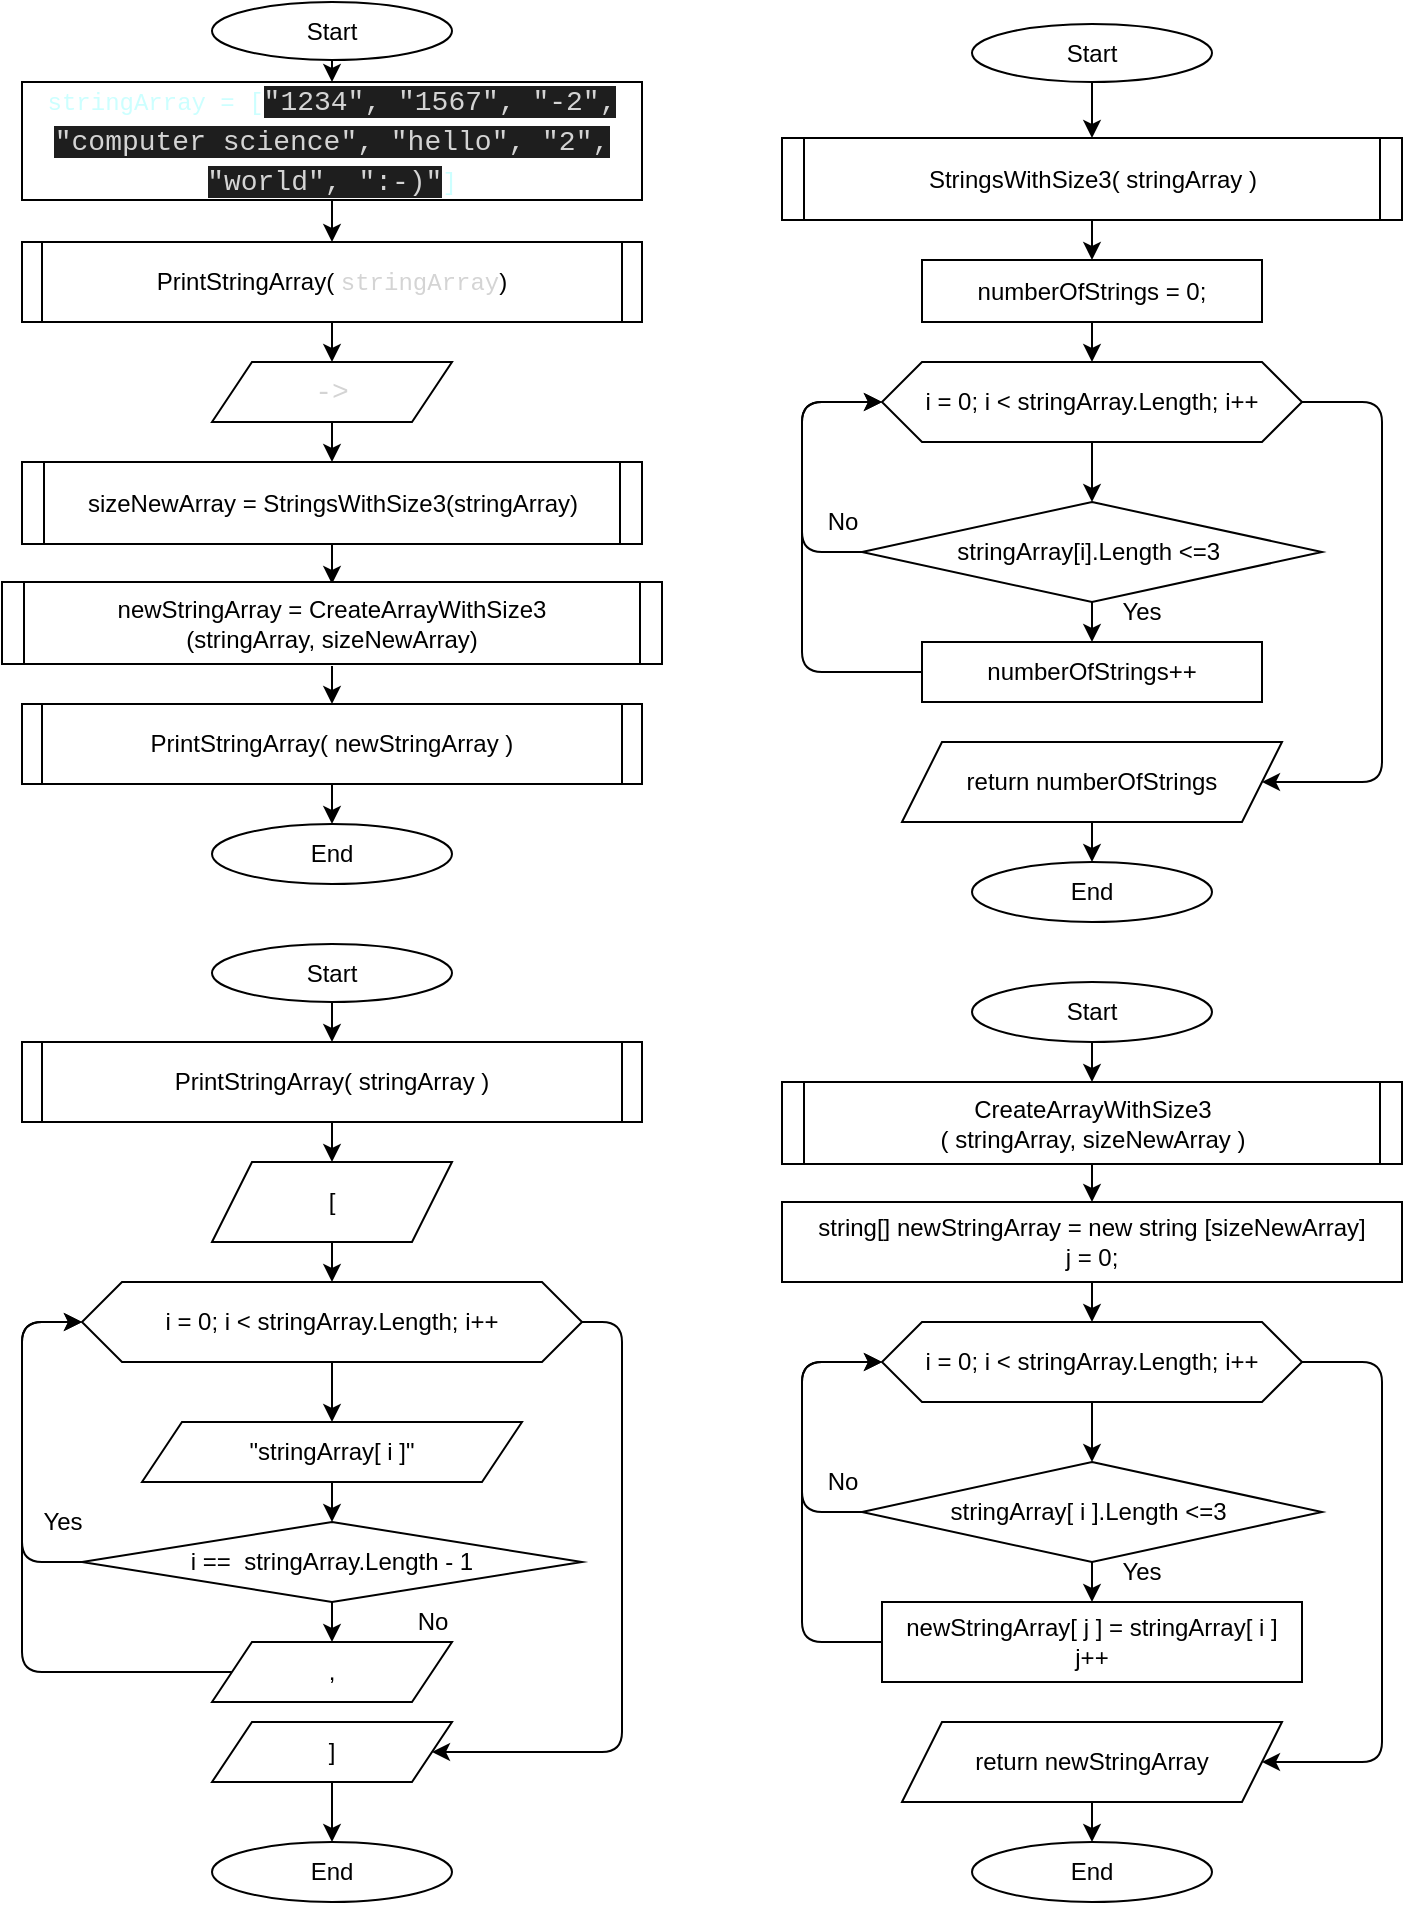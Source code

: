 <mxfile>
    <diagram id="A6qKz853pdkCeLEr18xp" name="Страница 1">
        <mxGraphModel dx="1358" dy="1800" grid="1" gridSize="10" guides="1" tooltips="1" connect="1" arrows="1" fold="1" page="1" pageScale="1" pageWidth="827" pageHeight="1169" math="0" shadow="0">
            <root>
                <mxCell id="0"/>
                <mxCell id="1" parent="0"/>
                <mxCell id="2" value="" style="edgeStyle=none;html=1;" parent="1" source="3" target="5" edge="1">
                    <mxGeometry relative="1" as="geometry"/>
                </mxCell>
                <mxCell id="3" value="Start" style="ellipse;whiteSpace=wrap;html=1;" parent="1" vertex="1">
                    <mxGeometry x="175" y="-1150" width="120" height="29" as="geometry"/>
                </mxCell>
                <mxCell id="4" value="" style="edgeStyle=none;html=1;fontSize=12;" parent="1" source="5" target="73" edge="1">
                    <mxGeometry relative="1" as="geometry"/>
                </mxCell>
                <mxCell id="5" value="&lt;div style=&quot;font-family: &amp;#34;consolas&amp;#34; , &amp;#34;courier new&amp;#34; , monospace ; line-height: 19px&quot;&gt;&lt;font style=&quot;font-size: 12px&quot; color=&quot;#ccffff&quot;&gt;stringArray = [&lt;/font&gt;&lt;span style=&quot;background-color: rgb(30 , 30 , 30) ; color: rgb(212 , 212 , 212) ; font-family: &amp;#34;consolas&amp;#34; , &amp;#34;courier new&amp;#34; , monospace ; font-size: 14px&quot;&gt;&quot;1234&quot;, &quot;1567&quot;, &quot;-2&quot;, &quot;computer science&quot;,&amp;nbsp;&lt;/span&gt;&lt;span style=&quot;background-color: rgb(30 , 30 , 30) ; color: rgb(212 , 212 , 212) ; font-family: &amp;#34;consolas&amp;#34; , &amp;#34;courier new&amp;#34; , monospace ; font-size: 14px&quot;&gt;&quot;hello&quot;, &quot;2&quot;, &quot;world&quot;, &quot;:-)&quot;&lt;/span&gt;&lt;span style=&quot;color: rgb(204 , 255 , 255)&quot;&gt;]&lt;/span&gt;&lt;/div&gt;" style="whiteSpace=wrap;html=1;" parent="1" vertex="1">
                    <mxGeometry x="80" y="-1110" width="310" height="59" as="geometry"/>
                </mxCell>
                <mxCell id="6" value="" style="edgeStyle=none;html=1;fontSize=12;" parent="1" source="7" edge="1">
                    <mxGeometry relative="1" as="geometry">
                        <mxPoint x="235" y="-859" as="targetPoint"/>
                    </mxGeometry>
                </mxCell>
                <mxCell id="7" value="sizeNewArray = StringsWithSize3(stringArray)" style="shape=process;whiteSpace=wrap;html=1;backgroundOutline=1;size=0.034;" parent="1" vertex="1">
                    <mxGeometry x="80" y="-920" width="310" height="41" as="geometry"/>
                </mxCell>
                <mxCell id="8" value="" style="edgeStyle=none;html=1;fontSize=12;" parent="1" source="9" target="15" edge="1">
                    <mxGeometry relative="1" as="geometry"/>
                </mxCell>
                <mxCell id="78" value="" style="edgeStyle=none;html=1;entryX=0.5;entryY=0;entryDx=0;entryDy=0;" edge="1" parent="1" source="77" target="9">
                    <mxGeometry relative="1" as="geometry"/>
                </mxCell>
                <mxCell id="9" value="StringsWithSize3( stringArray )" style="shape=process;whiteSpace=wrap;html=1;backgroundOutline=1;size=0.034;" parent="1" vertex="1">
                    <mxGeometry x="460" y="-1082" width="310" height="41" as="geometry"/>
                </mxCell>
                <mxCell id="14" value="" style="edgeStyle=none;html=1;fontSize=12;" parent="1" source="15" target="18" edge="1">
                    <mxGeometry relative="1" as="geometry"/>
                </mxCell>
                <mxCell id="15" value="numberOfStrings = 0;" style="whiteSpace=wrap;html=1;" parent="1" vertex="1">
                    <mxGeometry x="530" y="-1021" width="170" height="31" as="geometry"/>
                </mxCell>
                <mxCell id="16" value="" style="edgeStyle=none;html=1;fontSize=12;" parent="1" source="18" target="21" edge="1">
                    <mxGeometry relative="1" as="geometry"/>
                </mxCell>
                <mxCell id="17" value="" style="edgeStyle=none;html=1;fontSize=12;" parent="1" source="18" target="27" edge="1">
                    <mxGeometry relative="1" as="geometry">
                        <Array as="points">
                            <mxPoint x="760" y="-950"/>
                            <mxPoint x="760" y="-860"/>
                            <mxPoint x="760" y="-760"/>
                        </Array>
                    </mxGeometry>
                </mxCell>
                <mxCell id="18" value="i = 0; i &amp;lt; stringArray.Length; i++" style="shape=hexagon;perimeter=hexagonPerimeter2;whiteSpace=wrap;html=1;fixedSize=1;labelBackgroundColor=none;fontSize=12;" parent="1" vertex="1">
                    <mxGeometry x="510" y="-970" width="210" height="40" as="geometry"/>
                </mxCell>
                <mxCell id="19" value="" style="edgeStyle=none;html=1;fontSize=12;" parent="1" source="21" target="23" edge="1">
                    <mxGeometry relative="1" as="geometry"/>
                </mxCell>
                <mxCell id="20" style="edgeStyle=none;html=1;fontSize=12;exitX=0;exitY=0.5;exitDx=0;exitDy=0;entryX=0;entryY=0.5;entryDx=0;entryDy=0;" parent="1" source="21" target="18" edge="1">
                    <mxGeometry relative="1" as="geometry">
                        <mxPoint x="500" y="-950" as="targetPoint"/>
                        <Array as="points">
                            <mxPoint x="470" y="-875"/>
                            <mxPoint x="470" y="-950"/>
                        </Array>
                    </mxGeometry>
                </mxCell>
                <mxCell id="21" value="stringArray[i].Length &amp;lt;=3&amp;nbsp;" style="rhombus;whiteSpace=wrap;html=1;labelBackgroundColor=none;" parent="1" vertex="1">
                    <mxGeometry x="500" y="-900" width="230" height="50" as="geometry"/>
                </mxCell>
                <mxCell id="22" style="edgeStyle=none;html=1;entryX=0;entryY=0.5;entryDx=0;entryDy=0;fontSize=12;exitX=0;exitY=0.5;exitDx=0;exitDy=0;" parent="1" source="23" target="18" edge="1">
                    <mxGeometry relative="1" as="geometry">
                        <Array as="points">
                            <mxPoint x="470" y="-815"/>
                            <mxPoint x="470" y="-860"/>
                            <mxPoint x="470" y="-910"/>
                            <mxPoint x="470" y="-950"/>
                        </Array>
                    </mxGeometry>
                </mxCell>
                <mxCell id="23" value="&lt;span&gt;numberOfStrings++&lt;/span&gt;" style="whiteSpace=wrap;html=1;labelBackgroundColor=none;" parent="1" vertex="1">
                    <mxGeometry x="530" y="-830" width="170" height="30" as="geometry"/>
                </mxCell>
                <mxCell id="24" value="Yes" style="text;html=1;strokeColor=none;fillColor=none;align=center;verticalAlign=middle;whiteSpace=wrap;rounded=0;labelBackgroundColor=none;fontSize=12;" parent="1" vertex="1">
                    <mxGeometry x="610" y="-860" width="60" height="30" as="geometry"/>
                </mxCell>
                <mxCell id="25" value="No" style="text;html=1;align=center;verticalAlign=middle;resizable=0;points=[];autosize=1;strokeColor=none;fillColor=none;fontSize=12;" parent="1" vertex="1">
                    <mxGeometry x="475" y="-900" width="30" height="20" as="geometry"/>
                </mxCell>
                <mxCell id="26" value="" style="edgeStyle=none;html=1;fontSize=12;" parent="1" source="27" target="33" edge="1">
                    <mxGeometry relative="1" as="geometry"/>
                </mxCell>
                <mxCell id="27" value="return numberOfStrings" style="shape=parallelogram;perimeter=parallelogramPerimeter;whiteSpace=wrap;html=1;fixedSize=1;labelBackgroundColor=none;" parent="1" vertex="1">
                    <mxGeometry x="520" y="-780" width="190" height="40" as="geometry"/>
                </mxCell>
                <mxCell id="28" value="" style="edgeStyle=none;html=1;fontSize=12;" parent="1" source="29" target="37" edge="1">
                    <mxGeometry relative="1" as="geometry"/>
                </mxCell>
                <mxCell id="29" value="CreateArrayWithSize3&lt;br&gt;( stringArray, sizeNewArray )" style="shape=process;whiteSpace=wrap;html=1;backgroundOutline=1;size=0.034;" parent="1" vertex="1">
                    <mxGeometry x="460" y="-610" width="310" height="41" as="geometry"/>
                </mxCell>
                <mxCell id="33" value="End" style="ellipse;whiteSpace=wrap;html=1;" parent="1" vertex="1">
                    <mxGeometry x="555" y="-720" width="120" height="30" as="geometry"/>
                </mxCell>
                <mxCell id="34" value="" style="edgeStyle=none;html=1;fontSize=12;" parent="1" source="35" target="29" edge="1">
                    <mxGeometry relative="1" as="geometry"/>
                </mxCell>
                <mxCell id="35" value="Start" style="ellipse;whiteSpace=wrap;html=1;" parent="1" vertex="1">
                    <mxGeometry x="555" y="-660" width="120" height="30" as="geometry"/>
                </mxCell>
                <mxCell id="36" value="" style="edgeStyle=none;html=1;fontSize=12;" parent="1" source="37" target="40" edge="1">
                    <mxGeometry relative="1" as="geometry"/>
                </mxCell>
                <mxCell id="37" value="&lt;span&gt;string[] newStringArray = new string [&lt;/span&gt;sizeNewArray&lt;span&gt;]&lt;br&gt;j = 0;&lt;br&gt;&lt;/span&gt;" style="whiteSpace=wrap;html=1;" parent="1" vertex="1">
                    <mxGeometry x="460" y="-550" width="310" height="40" as="geometry"/>
                </mxCell>
                <mxCell id="38" value="" style="edgeStyle=none;html=1;fontSize=12;" parent="1" source="40" target="43" edge="1">
                    <mxGeometry relative="1" as="geometry"/>
                </mxCell>
                <mxCell id="39" value="" style="edgeStyle=none;html=1;fontSize=12;" parent="1" source="40" target="49" edge="1">
                    <mxGeometry relative="1" as="geometry">
                        <Array as="points">
                            <mxPoint x="760" y="-470"/>
                            <mxPoint x="760" y="-380"/>
                            <mxPoint x="760" y="-270"/>
                        </Array>
                    </mxGeometry>
                </mxCell>
                <mxCell id="40" value="i = 0; i &amp;lt; stringArray.Length; i++" style="shape=hexagon;perimeter=hexagonPerimeter2;whiteSpace=wrap;html=1;fixedSize=1;labelBackgroundColor=none;fontSize=12;" parent="1" vertex="1">
                    <mxGeometry x="510" y="-490" width="210" height="40" as="geometry"/>
                </mxCell>
                <mxCell id="41" value="" style="edgeStyle=none;html=1;fontSize=12;" parent="1" source="43" target="45" edge="1">
                    <mxGeometry relative="1" as="geometry"/>
                </mxCell>
                <mxCell id="42" style="edgeStyle=none;html=1;fontSize=12;exitX=0;exitY=0.5;exitDx=0;exitDy=0;entryX=0;entryY=0.5;entryDx=0;entryDy=0;" parent="1" source="43" target="40" edge="1">
                    <mxGeometry relative="1" as="geometry">
                        <mxPoint x="500" y="-470" as="targetPoint"/>
                        <Array as="points">
                            <mxPoint x="470" y="-395"/>
                            <mxPoint x="470" y="-470"/>
                        </Array>
                    </mxGeometry>
                </mxCell>
                <mxCell id="43" value="stringArray[ i ].Length &amp;lt;=3&amp;nbsp;" style="rhombus;whiteSpace=wrap;html=1;labelBackgroundColor=none;" parent="1" vertex="1">
                    <mxGeometry x="500" y="-420" width="230" height="50" as="geometry"/>
                </mxCell>
                <mxCell id="44" style="edgeStyle=none;html=1;entryX=0;entryY=0.5;entryDx=0;entryDy=0;fontSize=12;exitX=0;exitY=0.5;exitDx=0;exitDy=0;" parent="1" source="45" target="40" edge="1">
                    <mxGeometry relative="1" as="geometry">
                        <Array as="points">
                            <mxPoint x="470" y="-330"/>
                            <mxPoint x="470" y="-380"/>
                            <mxPoint x="470" y="-430"/>
                            <mxPoint x="470" y="-470"/>
                        </Array>
                    </mxGeometry>
                </mxCell>
                <mxCell id="45" value="newStringArray[ j ] = stringArray[ i ]&lt;br&gt;j++" style="whiteSpace=wrap;html=1;labelBackgroundColor=none;" parent="1" vertex="1">
                    <mxGeometry x="510" y="-350" width="210" height="40" as="geometry"/>
                </mxCell>
                <mxCell id="46" value="Yes" style="text;html=1;strokeColor=none;fillColor=none;align=center;verticalAlign=middle;whiteSpace=wrap;rounded=0;labelBackgroundColor=none;fontSize=12;" parent="1" vertex="1">
                    <mxGeometry x="610" y="-380" width="60" height="30" as="geometry"/>
                </mxCell>
                <mxCell id="47" value="No" style="text;html=1;align=center;verticalAlign=middle;resizable=0;points=[];autosize=1;strokeColor=none;fillColor=none;fontSize=12;" parent="1" vertex="1">
                    <mxGeometry x="475" y="-420" width="30" height="20" as="geometry"/>
                </mxCell>
                <mxCell id="48" value="" style="edgeStyle=none;html=1;fontSize=12;" parent="1" source="49" target="54" edge="1">
                    <mxGeometry relative="1" as="geometry"/>
                </mxCell>
                <mxCell id="49" value="return newStringArray" style="shape=parallelogram;perimeter=parallelogramPerimeter;whiteSpace=wrap;html=1;fixedSize=1;labelBackgroundColor=none;" parent="1" vertex="1">
                    <mxGeometry x="520" y="-290" width="190" height="40" as="geometry"/>
                </mxCell>
                <mxCell id="54" value="End" style="ellipse;whiteSpace=wrap;html=1;" parent="1" vertex="1">
                    <mxGeometry x="555" y="-230" width="120" height="30" as="geometry"/>
                </mxCell>
                <mxCell id="72" value="" style="edgeStyle=none;html=1;fontSize=12;" parent="1" source="73" target="75" edge="1">
                    <mxGeometry relative="1" as="geometry"/>
                </mxCell>
                <mxCell id="73" value="PrintStringArray(&amp;nbsp;&lt;span style=&quot;color: rgb(212 , 212 , 212) ; font-family: &amp;#34;consolas&amp;#34; , &amp;#34;courier new&amp;#34; , monospace&quot;&gt;stringArray&lt;/span&gt;)" style="shape=process;whiteSpace=wrap;html=1;backgroundOutline=1;size=0.032;" parent="1" vertex="1">
                    <mxGeometry x="80" y="-1030" width="310" height="40" as="geometry"/>
                </mxCell>
                <mxCell id="79" value="" style="edgeStyle=none;html=1;entryX=0.5;entryY=0;entryDx=0;entryDy=0;" edge="1" parent="1" source="75" target="7">
                    <mxGeometry relative="1" as="geometry">
                        <mxPoint x="235" y="-930" as="targetPoint"/>
                    </mxGeometry>
                </mxCell>
                <mxCell id="75" value="&lt;div style=&quot;color: rgb(212 , 212 , 212) ; font-family: &amp;#34;consolas&amp;#34; , &amp;#34;courier new&amp;#34; , monospace ; font-size: 14px ; line-height: 19px&quot;&gt;&amp;nbsp;-&amp;gt;&amp;nbsp;&lt;/div&gt;" style="shape=parallelogram;perimeter=parallelogramPerimeter;whiteSpace=wrap;html=1;fixedSize=1;labelBackgroundColor=none;fontSize=12;" parent="1" vertex="1">
                    <mxGeometry x="175" y="-970" width="120" height="30" as="geometry"/>
                </mxCell>
                <mxCell id="77" value="Start" style="ellipse;whiteSpace=wrap;html=1;" vertex="1" parent="1">
                    <mxGeometry x="555" y="-1139" width="120" height="29" as="geometry"/>
                </mxCell>
                <mxCell id="80" value="" style="edgeStyle=none;html=1;fontSize=12;" edge="1" parent="1" target="82">
                    <mxGeometry relative="1" as="geometry">
                        <mxPoint x="235" y="-818" as="sourcePoint"/>
                    </mxGeometry>
                </mxCell>
                <mxCell id="81" value="" style="edgeStyle=none;html=1;fontSize=12;" edge="1" parent="1" source="82" target="83">
                    <mxGeometry relative="1" as="geometry"/>
                </mxCell>
                <mxCell id="82" value="PrintStringArray( newStringArray )" style="shape=process;whiteSpace=wrap;html=1;backgroundOutline=1;size=0.032;" vertex="1" parent="1">
                    <mxGeometry x="80" y="-799" width="310" height="40" as="geometry"/>
                </mxCell>
                <mxCell id="83" value="End" style="ellipse;whiteSpace=wrap;html=1;" vertex="1" parent="1">
                    <mxGeometry x="175" y="-739" width="120" height="30" as="geometry"/>
                </mxCell>
                <mxCell id="84" value="" style="edgeStyle=none;html=1;fontSize=12;" edge="1" parent="1" source="85" target="95">
                    <mxGeometry relative="1" as="geometry"/>
                </mxCell>
                <mxCell id="85" value="PrintStringArray( stringArray )" style="shape=process;whiteSpace=wrap;html=1;backgroundOutline=1;size=0.032;" vertex="1" parent="1">
                    <mxGeometry x="80" y="-630" width="310" height="40" as="geometry"/>
                </mxCell>
                <mxCell id="86" value="" style="edgeStyle=none;html=1;" edge="1" parent="1" source="87">
                    <mxGeometry relative="1" as="geometry">
                        <mxPoint x="235" y="-630" as="targetPoint"/>
                    </mxGeometry>
                </mxCell>
                <mxCell id="87" value="Start" style="ellipse;whiteSpace=wrap;html=1;" vertex="1" parent="1">
                    <mxGeometry x="175" y="-679" width="120" height="29" as="geometry"/>
                </mxCell>
                <mxCell id="88" value="" style="edgeStyle=none;html=1;fontSize=12;entryX=1;entryY=0.5;entryDx=0;entryDy=0;" edge="1" parent="1" source="90" target="104">
                    <mxGeometry relative="1" as="geometry">
                        <Array as="points">
                            <mxPoint x="380" y="-490"/>
                            <mxPoint x="380" y="-380"/>
                            <mxPoint x="380" y="-275"/>
                        </Array>
                        <mxPoint x="320" y="-280" as="targetPoint"/>
                    </mxGeometry>
                </mxCell>
                <mxCell id="89" value="" style="edgeStyle=none;html=1;fontSize=12;" edge="1" parent="1" source="90" target="92">
                    <mxGeometry relative="1" as="geometry"/>
                </mxCell>
                <mxCell id="90" value="i = 0; i &amp;lt; stringArray.Length; i++" style="shape=hexagon;perimeter=hexagonPerimeter2;whiteSpace=wrap;html=1;fixedSize=1;labelBackgroundColor=none;fontSize=12;" vertex="1" parent="1">
                    <mxGeometry x="110" y="-510" width="250" height="40" as="geometry"/>
                </mxCell>
                <mxCell id="91" value="" style="edgeStyle=none;html=1;fontSize=12;" edge="1" parent="1" source="92" target="98">
                    <mxGeometry relative="1" as="geometry"/>
                </mxCell>
                <mxCell id="92" value="&quot;stringArray[ i ]&quot;" style="shape=parallelogram;perimeter=parallelogramPerimeter;whiteSpace=wrap;html=1;fixedSize=1;labelBackgroundColor=none;" vertex="1" parent="1">
                    <mxGeometry x="140" y="-440" width="190" height="30" as="geometry"/>
                </mxCell>
                <mxCell id="93" value="End" style="ellipse;whiteSpace=wrap;html=1;" vertex="1" parent="1">
                    <mxGeometry x="175" y="-230" width="120" height="30" as="geometry"/>
                </mxCell>
                <mxCell id="94" value="" style="edgeStyle=none;html=1;fontSize=12;" edge="1" parent="1" source="95" target="90">
                    <mxGeometry relative="1" as="geometry"/>
                </mxCell>
                <mxCell id="95" value="[" style="shape=parallelogram;perimeter=parallelogramPerimeter;whiteSpace=wrap;html=1;fixedSize=1;labelBackgroundColor=none;fontSize=12;" vertex="1" parent="1">
                    <mxGeometry x="175" y="-570" width="120" height="40" as="geometry"/>
                </mxCell>
                <mxCell id="96" value="" style="edgeStyle=none;html=1;fontSize=12;" edge="1" parent="1" source="98" target="100">
                    <mxGeometry relative="1" as="geometry"/>
                </mxCell>
                <mxCell id="97" style="edgeStyle=none;html=1;entryX=0;entryY=0.5;entryDx=0;entryDy=0;fontSize=12;exitX=0;exitY=0.5;exitDx=0;exitDy=0;" edge="1" parent="1" source="98" target="90">
                    <mxGeometry relative="1" as="geometry">
                        <Array as="points">
                            <mxPoint x="80" y="-370"/>
                            <mxPoint x="80" y="-430"/>
                            <mxPoint x="80" y="-490"/>
                        </Array>
                    </mxGeometry>
                </mxCell>
                <mxCell id="98" value="i ==&amp;nbsp;&amp;nbsp;stringArray.Length - 1" style="rhombus;whiteSpace=wrap;html=1;labelBackgroundColor=none;" vertex="1" parent="1">
                    <mxGeometry x="110" y="-390" width="250" height="40" as="geometry"/>
                </mxCell>
                <mxCell id="99" style="edgeStyle=none;html=1;entryX=0;entryY=0.5;entryDx=0;entryDy=0;fontSize=12;exitX=0;exitY=0.5;exitDx=0;exitDy=0;" edge="1" parent="1" source="100" target="90">
                    <mxGeometry relative="1" as="geometry">
                        <Array as="points">
                            <mxPoint x="80" y="-315"/>
                            <mxPoint x="80" y="-350"/>
                            <mxPoint x="80" y="-490"/>
                        </Array>
                    </mxGeometry>
                </mxCell>
                <mxCell id="100" value="," style="shape=parallelogram;perimeter=parallelogramPerimeter;whiteSpace=wrap;html=1;fixedSize=1;labelBackgroundColor=none;fontSize=12;" vertex="1" parent="1">
                    <mxGeometry x="175" y="-330" width="120" height="30" as="geometry"/>
                </mxCell>
                <mxCell id="101" value="No" style="text;html=1;align=center;verticalAlign=middle;resizable=0;points=[];autosize=1;strokeColor=none;fillColor=none;fontSize=12;" vertex="1" parent="1">
                    <mxGeometry x="270" y="-350" width="30" height="20" as="geometry"/>
                </mxCell>
                <mxCell id="102" value="Yes" style="text;html=1;align=center;verticalAlign=middle;resizable=0;points=[];autosize=1;strokeColor=none;fillColor=none;fontSize=12;" vertex="1" parent="1">
                    <mxGeometry x="80" y="-400" width="40" height="20" as="geometry"/>
                </mxCell>
                <mxCell id="103" value="" style="edgeStyle=none;html=1;fontSize=12;" edge="1" parent="1" source="104" target="93">
                    <mxGeometry relative="1" as="geometry"/>
                </mxCell>
                <mxCell id="104" value="]" style="shape=parallelogram;perimeter=parallelogramPerimeter;whiteSpace=wrap;html=1;fixedSize=1;labelBackgroundColor=none;fontSize=12;" vertex="1" parent="1">
                    <mxGeometry x="175" y="-290" width="120" height="30" as="geometry"/>
                </mxCell>
                <mxCell id="105" value="newStringArray = CreateArrayWithSize3&lt;br&gt;(stringArray, sizeNewArray)" style="shape=process;whiteSpace=wrap;html=1;backgroundOutline=1;size=0.034;" vertex="1" parent="1">
                    <mxGeometry x="70" y="-860" width="330" height="41" as="geometry"/>
                </mxCell>
            </root>
        </mxGraphModel>
    </diagram>
</mxfile>